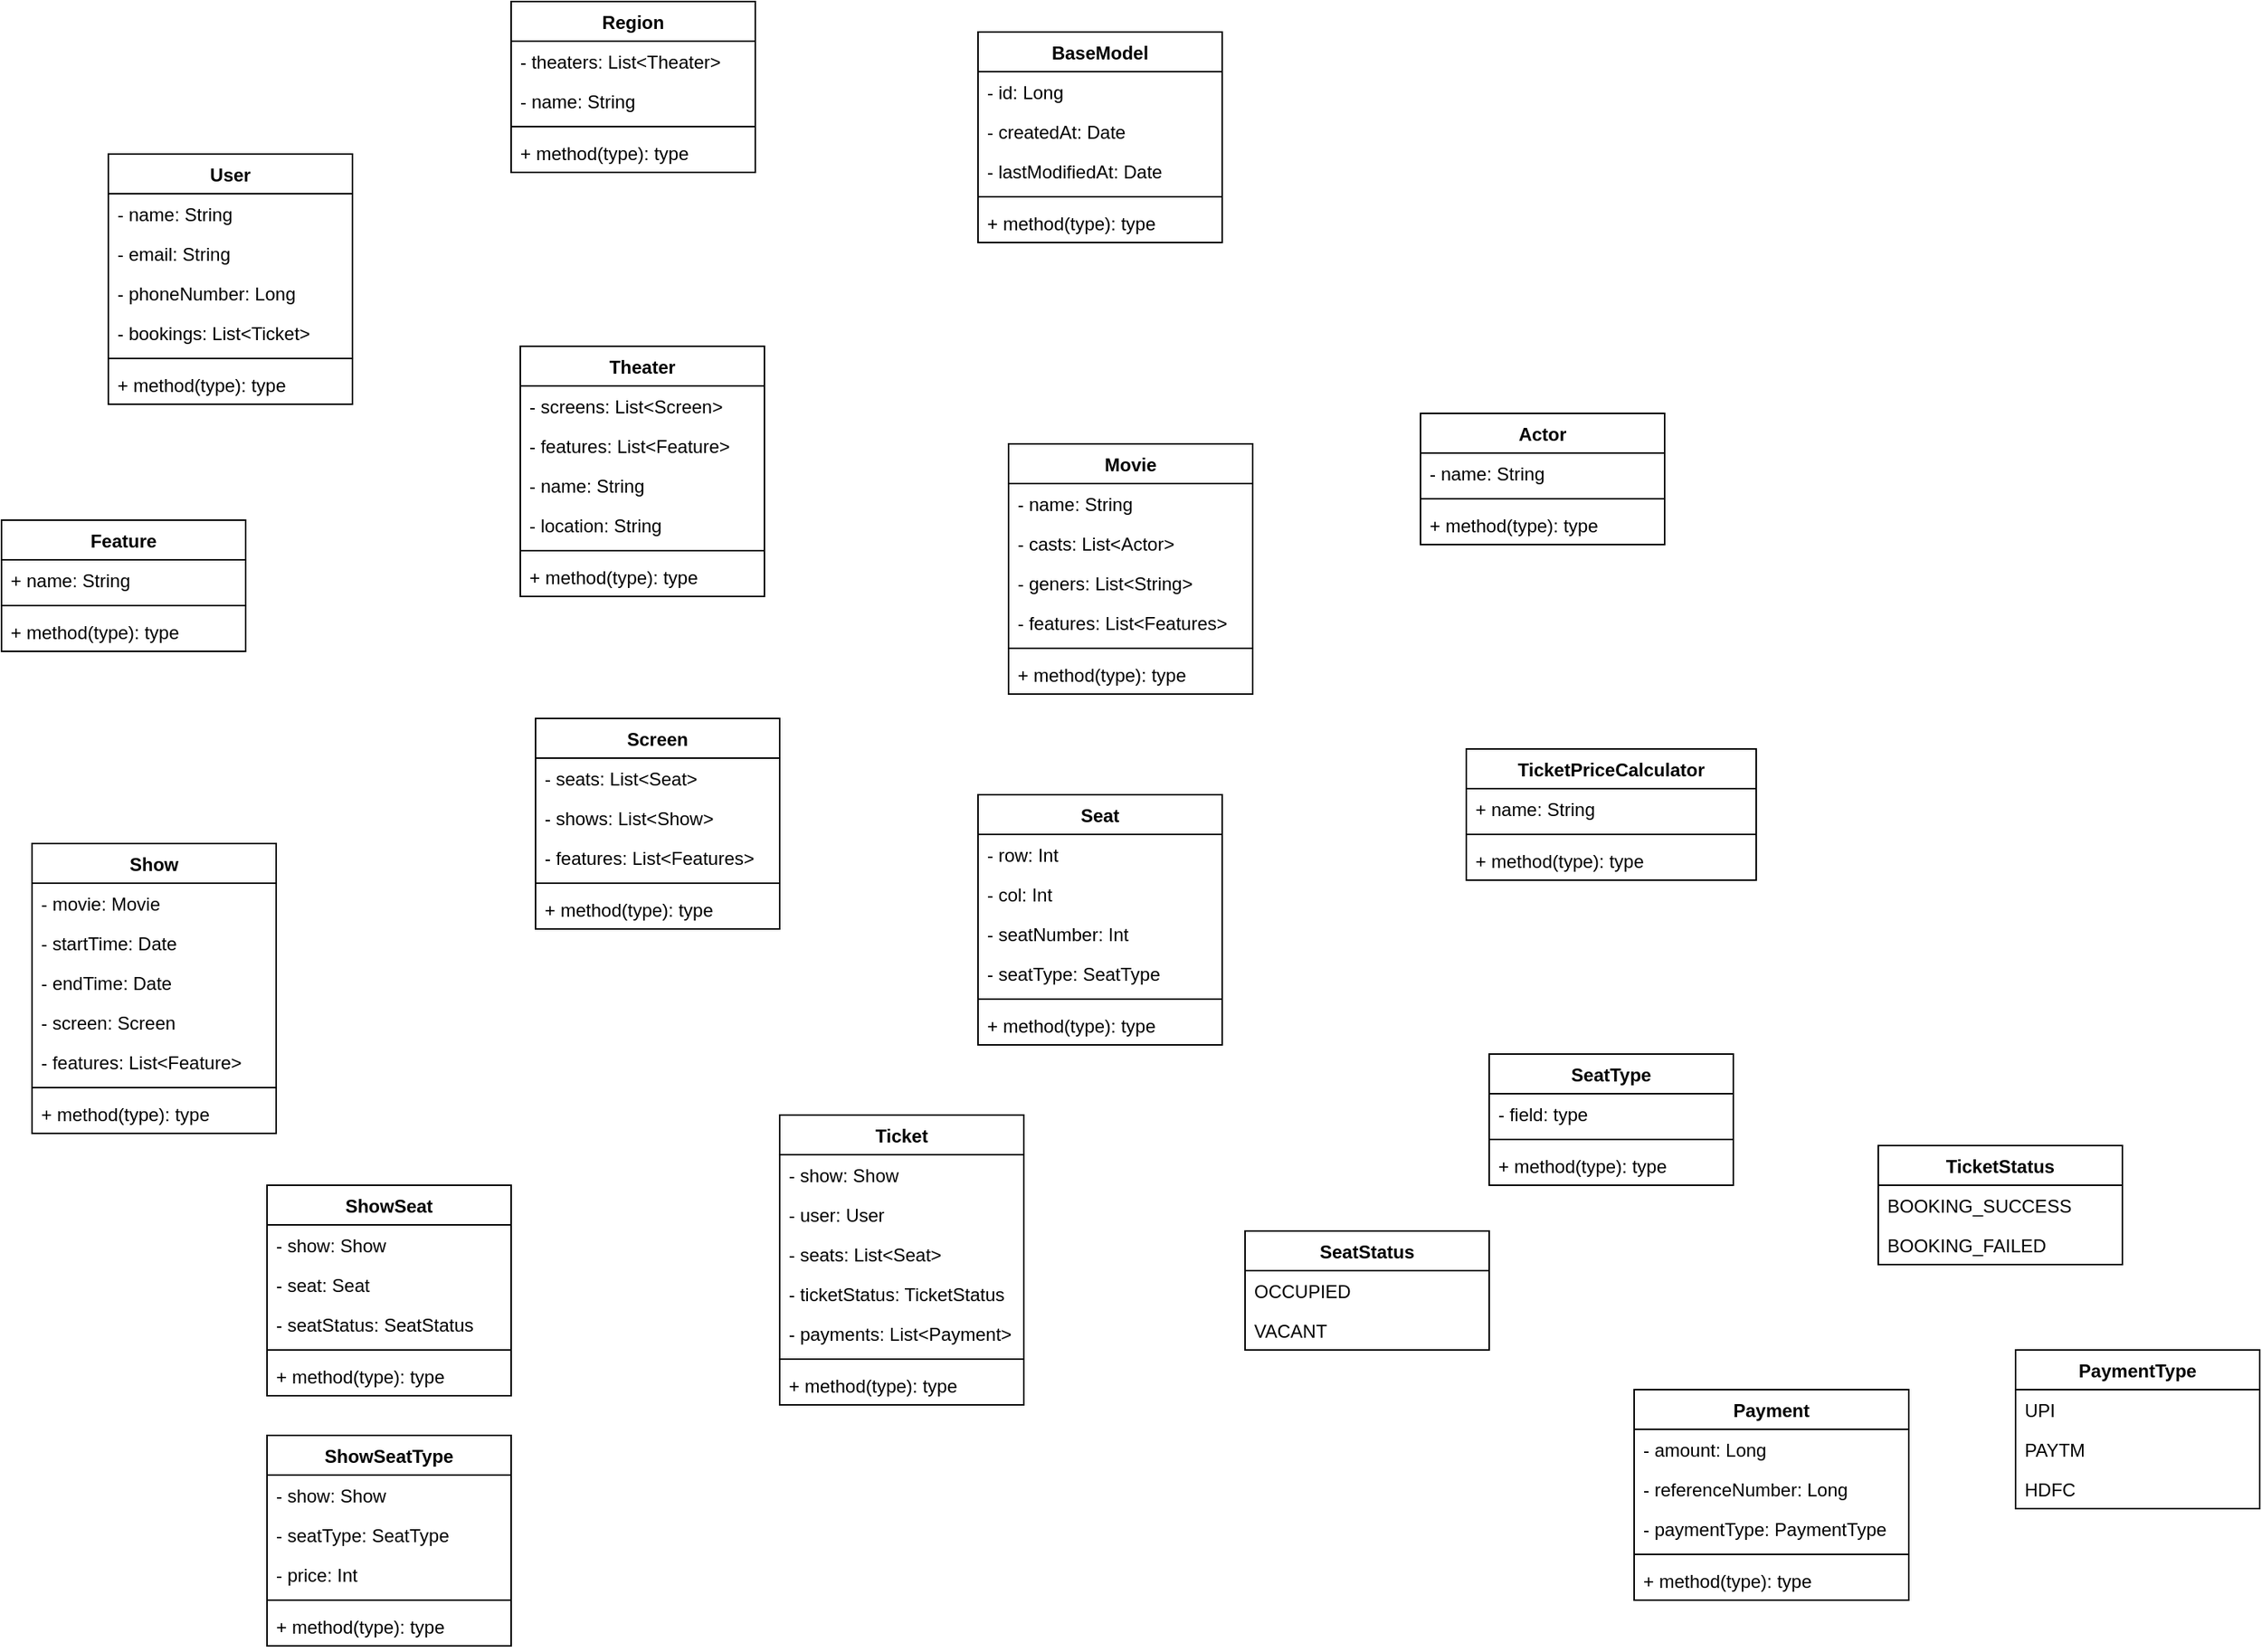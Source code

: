 <mxfile version="20.7.4" type="device"><diagram id="C5RBs43oDa-KdzZeNtuy" name="Page-1"><mxGraphModel dx="1317" dy="2241" grid="1" gridSize="10" guides="1" tooltips="1" connect="1" arrows="1" fold="1" page="1" pageScale="1" pageWidth="827" pageHeight="1169" math="0" shadow="0"><root><mxCell id="WIyWlLk6GJQsqaUBKTNV-0"/><mxCell id="WIyWlLk6GJQsqaUBKTNV-1" parent="WIyWlLk6GJQsqaUBKTNV-0"/><mxCell id="iZUOokQ4iu1EQeoOb_BQ-0" value="Theater" style="swimlane;fontStyle=1;align=center;verticalAlign=top;childLayout=stackLayout;horizontal=1;startSize=26;horizontalStack=0;resizeParent=1;resizeParentMax=0;resizeLast=0;collapsible=1;marginBottom=0;" parent="WIyWlLk6GJQsqaUBKTNV-1" vertex="1"><mxGeometry x="420" y="166" width="160" height="164" as="geometry"/></mxCell><mxCell id="iZUOokQ4iu1EQeoOb_BQ-1" value="- screens: List&lt;Screen&gt;" style="text;strokeColor=none;fillColor=none;align=left;verticalAlign=top;spacingLeft=4;spacingRight=4;overflow=hidden;rotatable=0;points=[[0,0.5],[1,0.5]];portConstraint=eastwest;" parent="iZUOokQ4iu1EQeoOb_BQ-0" vertex="1"><mxGeometry y="26" width="160" height="26" as="geometry"/></mxCell><mxCell id="iZUOokQ4iu1EQeoOb_BQ-28" value="- features: List&lt;Feature&gt;" style="text;strokeColor=none;fillColor=none;align=left;verticalAlign=top;spacingLeft=4;spacingRight=4;overflow=hidden;rotatable=0;points=[[0,0.5],[1,0.5]];portConstraint=eastwest;" parent="iZUOokQ4iu1EQeoOb_BQ-0" vertex="1"><mxGeometry y="52" width="160" height="26" as="geometry"/></mxCell><mxCell id="grQdKUThzkX3BW9ckGL4-9" value="- name: String" style="text;strokeColor=none;fillColor=none;align=left;verticalAlign=top;spacingLeft=4;spacingRight=4;overflow=hidden;rotatable=0;points=[[0,0.5],[1,0.5]];portConstraint=eastwest;" vertex="1" parent="iZUOokQ4iu1EQeoOb_BQ-0"><mxGeometry y="78" width="160" height="26" as="geometry"/></mxCell><mxCell id="grQdKUThzkX3BW9ckGL4-8" value="- location: String" style="text;strokeColor=none;fillColor=none;align=left;verticalAlign=top;spacingLeft=4;spacingRight=4;overflow=hidden;rotatable=0;points=[[0,0.5],[1,0.5]];portConstraint=eastwest;" vertex="1" parent="iZUOokQ4iu1EQeoOb_BQ-0"><mxGeometry y="104" width="160" height="26" as="geometry"/></mxCell><mxCell id="iZUOokQ4iu1EQeoOb_BQ-2" value="" style="line;strokeWidth=1;fillColor=none;align=left;verticalAlign=middle;spacingTop=-1;spacingLeft=3;spacingRight=3;rotatable=0;labelPosition=right;points=[];portConstraint=eastwest;strokeColor=inherit;" parent="iZUOokQ4iu1EQeoOb_BQ-0" vertex="1"><mxGeometry y="130" width="160" height="8" as="geometry"/></mxCell><mxCell id="iZUOokQ4iu1EQeoOb_BQ-3" value="+ method(type): type" style="text;strokeColor=none;fillColor=none;align=left;verticalAlign=top;spacingLeft=4;spacingRight=4;overflow=hidden;rotatable=0;points=[[0,0.5],[1,0.5]];portConstraint=eastwest;" parent="iZUOokQ4iu1EQeoOb_BQ-0" vertex="1"><mxGeometry y="138" width="160" height="26" as="geometry"/></mxCell><mxCell id="iZUOokQ4iu1EQeoOb_BQ-4" value="Show" style="swimlane;fontStyle=1;align=center;verticalAlign=top;childLayout=stackLayout;horizontal=1;startSize=26;horizontalStack=0;resizeParent=1;resizeParentMax=0;resizeLast=0;collapsible=1;marginBottom=0;" parent="WIyWlLk6GJQsqaUBKTNV-1" vertex="1"><mxGeometry x="100" y="492" width="160" height="190" as="geometry"/></mxCell><mxCell id="iZUOokQ4iu1EQeoOb_BQ-40" value="- movie: Movie" style="text;strokeColor=none;fillColor=none;align=left;verticalAlign=top;spacingLeft=4;spacingRight=4;overflow=hidden;rotatable=0;points=[[0,0.5],[1,0.5]];portConstraint=eastwest;" parent="iZUOokQ4iu1EQeoOb_BQ-4" vertex="1"><mxGeometry y="26" width="160" height="26" as="geometry"/></mxCell><mxCell id="iZUOokQ4iu1EQeoOb_BQ-41" value="- startTime: Date" style="text;strokeColor=none;fillColor=none;align=left;verticalAlign=top;spacingLeft=4;spacingRight=4;overflow=hidden;rotatable=0;points=[[0,0.5],[1,0.5]];portConstraint=eastwest;" parent="iZUOokQ4iu1EQeoOb_BQ-4" vertex="1"><mxGeometry y="52" width="160" height="26" as="geometry"/></mxCell><mxCell id="iZUOokQ4iu1EQeoOb_BQ-42" value="- endTime: Date" style="text;strokeColor=none;fillColor=none;align=left;verticalAlign=top;spacingLeft=4;spacingRight=4;overflow=hidden;rotatable=0;points=[[0,0.5],[1,0.5]];portConstraint=eastwest;" parent="iZUOokQ4iu1EQeoOb_BQ-4" vertex="1"><mxGeometry y="78" width="160" height="26" as="geometry"/></mxCell><mxCell id="grQdKUThzkX3BW9ckGL4-44" value="- screen: Screen" style="text;strokeColor=none;fillColor=none;align=left;verticalAlign=top;spacingLeft=4;spacingRight=4;overflow=hidden;rotatable=0;points=[[0,0.5],[1,0.5]];portConstraint=eastwest;" vertex="1" parent="iZUOokQ4iu1EQeoOb_BQ-4"><mxGeometry y="104" width="160" height="26" as="geometry"/></mxCell><mxCell id="grQdKUThzkX3BW9ckGL4-45" value="- features: List&lt;Feature&gt;" style="text;strokeColor=none;fillColor=none;align=left;verticalAlign=top;spacingLeft=4;spacingRight=4;overflow=hidden;rotatable=0;points=[[0,0.5],[1,0.5]];portConstraint=eastwest;" vertex="1" parent="iZUOokQ4iu1EQeoOb_BQ-4"><mxGeometry y="130" width="160" height="26" as="geometry"/></mxCell><mxCell id="iZUOokQ4iu1EQeoOb_BQ-6" value="" style="line;strokeWidth=1;fillColor=none;align=left;verticalAlign=middle;spacingTop=-1;spacingLeft=3;spacingRight=3;rotatable=0;labelPosition=right;points=[];portConstraint=eastwest;strokeColor=inherit;" parent="iZUOokQ4iu1EQeoOb_BQ-4" vertex="1"><mxGeometry y="156" width="160" height="8" as="geometry"/></mxCell><mxCell id="iZUOokQ4iu1EQeoOb_BQ-7" value="+ method(type): type" style="text;strokeColor=none;fillColor=none;align=left;verticalAlign=top;spacingLeft=4;spacingRight=4;overflow=hidden;rotatable=0;points=[[0,0.5],[1,0.5]];portConstraint=eastwest;" parent="iZUOokQ4iu1EQeoOb_BQ-4" vertex="1"><mxGeometry y="164" width="160" height="26" as="geometry"/></mxCell><mxCell id="iZUOokQ4iu1EQeoOb_BQ-8" value="Screen" style="swimlane;fontStyle=1;align=center;verticalAlign=top;childLayout=stackLayout;horizontal=1;startSize=26;horizontalStack=0;resizeParent=1;resizeParentMax=0;resizeLast=0;collapsible=1;marginBottom=0;" parent="WIyWlLk6GJQsqaUBKTNV-1" vertex="1"><mxGeometry x="430" y="410" width="160" height="138" as="geometry"/></mxCell><mxCell id="iZUOokQ4iu1EQeoOb_BQ-9" value="- seats: List&lt;Seat&gt;" style="text;strokeColor=none;fillColor=none;align=left;verticalAlign=top;spacingLeft=4;spacingRight=4;overflow=hidden;rotatable=0;points=[[0,0.5],[1,0.5]];portConstraint=eastwest;" parent="iZUOokQ4iu1EQeoOb_BQ-8" vertex="1"><mxGeometry y="26" width="160" height="26" as="geometry"/></mxCell><mxCell id="iZUOokQ4iu1EQeoOb_BQ-39" value="- shows: List&lt;Show&gt;" style="text;strokeColor=none;fillColor=none;align=left;verticalAlign=top;spacingLeft=4;spacingRight=4;overflow=hidden;rotatable=0;points=[[0,0.5],[1,0.5]];portConstraint=eastwest;" parent="iZUOokQ4iu1EQeoOb_BQ-8" vertex="1"><mxGeometry y="52" width="160" height="26" as="geometry"/></mxCell><mxCell id="grQdKUThzkX3BW9ckGL4-10" value="- features: List&lt;Features&gt;" style="text;strokeColor=none;fillColor=none;align=left;verticalAlign=top;spacingLeft=4;spacingRight=4;overflow=hidden;rotatable=0;points=[[0,0.5],[1,0.5]];portConstraint=eastwest;" vertex="1" parent="iZUOokQ4iu1EQeoOb_BQ-8"><mxGeometry y="78" width="160" height="26" as="geometry"/></mxCell><mxCell id="iZUOokQ4iu1EQeoOb_BQ-10" value="" style="line;strokeWidth=1;fillColor=none;align=left;verticalAlign=middle;spacingTop=-1;spacingLeft=3;spacingRight=3;rotatable=0;labelPosition=right;points=[];portConstraint=eastwest;strokeColor=inherit;" parent="iZUOokQ4iu1EQeoOb_BQ-8" vertex="1"><mxGeometry y="104" width="160" height="8" as="geometry"/></mxCell><mxCell id="iZUOokQ4iu1EQeoOb_BQ-11" value="+ method(type): type" style="text;strokeColor=none;fillColor=none;align=left;verticalAlign=top;spacingLeft=4;spacingRight=4;overflow=hidden;rotatable=0;points=[[0,0.5],[1,0.5]];portConstraint=eastwest;" parent="iZUOokQ4iu1EQeoOb_BQ-8" vertex="1"><mxGeometry y="112" width="160" height="26" as="geometry"/></mxCell><mxCell id="iZUOokQ4iu1EQeoOb_BQ-12" value="Movie" style="swimlane;fontStyle=1;align=center;verticalAlign=top;childLayout=stackLayout;horizontal=1;startSize=26;horizontalStack=0;resizeParent=1;resizeParentMax=0;resizeLast=0;collapsible=1;marginBottom=0;" parent="WIyWlLk6GJQsqaUBKTNV-1" vertex="1"><mxGeometry x="740" y="230" width="160" height="164" as="geometry"/></mxCell><mxCell id="iZUOokQ4iu1EQeoOb_BQ-13" value="- name: String" style="text;strokeColor=none;fillColor=none;align=left;verticalAlign=top;spacingLeft=4;spacingRight=4;overflow=hidden;rotatable=0;points=[[0,0.5],[1,0.5]];portConstraint=eastwest;" parent="iZUOokQ4iu1EQeoOb_BQ-12" vertex="1"><mxGeometry y="26" width="160" height="26" as="geometry"/></mxCell><mxCell id="iZUOokQ4iu1EQeoOb_BQ-53" value="- casts: List&lt;Actor&gt;" style="text;strokeColor=none;fillColor=none;align=left;verticalAlign=top;spacingLeft=4;spacingRight=4;overflow=hidden;rotatable=0;points=[[0,0.5],[1,0.5]];portConstraint=eastwest;" parent="iZUOokQ4iu1EQeoOb_BQ-12" vertex="1"><mxGeometry y="52" width="160" height="26" as="geometry"/></mxCell><mxCell id="iZUOokQ4iu1EQeoOb_BQ-48" value="- geners: List&lt;String&gt;" style="text;strokeColor=none;fillColor=none;align=left;verticalAlign=top;spacingLeft=4;spacingRight=4;overflow=hidden;rotatable=0;points=[[0,0.5],[1,0.5]];portConstraint=eastwest;" parent="iZUOokQ4iu1EQeoOb_BQ-12" vertex="1"><mxGeometry y="78" width="160" height="26" as="geometry"/></mxCell><mxCell id="grQdKUThzkX3BW9ckGL4-11" value="- features: List&lt;Features&gt;" style="text;strokeColor=none;fillColor=none;align=left;verticalAlign=top;spacingLeft=4;spacingRight=4;overflow=hidden;rotatable=0;points=[[0,0.5],[1,0.5]];portConstraint=eastwest;" vertex="1" parent="iZUOokQ4iu1EQeoOb_BQ-12"><mxGeometry y="104" width="160" height="26" as="geometry"/></mxCell><mxCell id="iZUOokQ4iu1EQeoOb_BQ-14" value="" style="line;strokeWidth=1;fillColor=none;align=left;verticalAlign=middle;spacingTop=-1;spacingLeft=3;spacingRight=3;rotatable=0;labelPosition=right;points=[];portConstraint=eastwest;strokeColor=inherit;" parent="iZUOokQ4iu1EQeoOb_BQ-12" vertex="1"><mxGeometry y="130" width="160" height="8" as="geometry"/></mxCell><mxCell id="iZUOokQ4iu1EQeoOb_BQ-15" value="+ method(type): type" style="text;strokeColor=none;fillColor=none;align=left;verticalAlign=top;spacingLeft=4;spacingRight=4;overflow=hidden;rotatable=0;points=[[0,0.5],[1,0.5]];portConstraint=eastwest;" parent="iZUOokQ4iu1EQeoOb_BQ-12" vertex="1"><mxGeometry y="138" width="160" height="26" as="geometry"/></mxCell><mxCell id="iZUOokQ4iu1EQeoOb_BQ-16" value="Seat" style="swimlane;fontStyle=1;align=center;verticalAlign=top;childLayout=stackLayout;horizontal=1;startSize=26;horizontalStack=0;resizeParent=1;resizeParentMax=0;resizeLast=0;collapsible=1;marginBottom=0;" parent="WIyWlLk6GJQsqaUBKTNV-1" vertex="1"><mxGeometry x="720" y="460" width="160" height="164" as="geometry"/></mxCell><mxCell id="grQdKUThzkX3BW9ckGL4-16" value="- row: Int" style="text;strokeColor=none;fillColor=none;align=left;verticalAlign=top;spacingLeft=4;spacingRight=4;overflow=hidden;rotatable=0;points=[[0,0.5],[1,0.5]];portConstraint=eastwest;" vertex="1" parent="iZUOokQ4iu1EQeoOb_BQ-16"><mxGeometry y="26" width="160" height="26" as="geometry"/></mxCell><mxCell id="grQdKUThzkX3BW9ckGL4-34" value="- col: Int" style="text;strokeColor=none;fillColor=none;align=left;verticalAlign=top;spacingLeft=4;spacingRight=4;overflow=hidden;rotatable=0;points=[[0,0.5],[1,0.5]];portConstraint=eastwest;" vertex="1" parent="iZUOokQ4iu1EQeoOb_BQ-16"><mxGeometry y="52" width="160" height="26" as="geometry"/></mxCell><mxCell id="grQdKUThzkX3BW9ckGL4-42" value="- seatNumber: Int" style="text;strokeColor=none;fillColor=none;align=left;verticalAlign=top;spacingLeft=4;spacingRight=4;overflow=hidden;rotatable=0;points=[[0,0.5],[1,0.5]];portConstraint=eastwest;" vertex="1" parent="iZUOokQ4iu1EQeoOb_BQ-16"><mxGeometry y="78" width="160" height="26" as="geometry"/></mxCell><mxCell id="iZUOokQ4iu1EQeoOb_BQ-17" value="- seatType: SeatType" style="text;strokeColor=none;fillColor=none;align=left;verticalAlign=top;spacingLeft=4;spacingRight=4;overflow=hidden;rotatable=0;points=[[0,0.5],[1,0.5]];portConstraint=eastwest;" parent="iZUOokQ4iu1EQeoOb_BQ-16" vertex="1"><mxGeometry y="104" width="160" height="26" as="geometry"/></mxCell><mxCell id="iZUOokQ4iu1EQeoOb_BQ-18" value="" style="line;strokeWidth=1;fillColor=none;align=left;verticalAlign=middle;spacingTop=-1;spacingLeft=3;spacingRight=3;rotatable=0;labelPosition=right;points=[];portConstraint=eastwest;strokeColor=inherit;" parent="iZUOokQ4iu1EQeoOb_BQ-16" vertex="1"><mxGeometry y="130" width="160" height="8" as="geometry"/></mxCell><mxCell id="iZUOokQ4iu1EQeoOb_BQ-19" value="+ method(type): type" style="text;strokeColor=none;fillColor=none;align=left;verticalAlign=top;spacingLeft=4;spacingRight=4;overflow=hidden;rotatable=0;points=[[0,0.5],[1,0.5]];portConstraint=eastwest;" parent="iZUOokQ4iu1EQeoOb_BQ-16" vertex="1"><mxGeometry y="138" width="160" height="26" as="geometry"/></mxCell><mxCell id="iZUOokQ4iu1EQeoOb_BQ-20" value="Ticket" style="swimlane;fontStyle=1;align=center;verticalAlign=top;childLayout=stackLayout;horizontal=1;startSize=26;horizontalStack=0;resizeParent=1;resizeParentMax=0;resizeLast=0;collapsible=1;marginBottom=0;" parent="WIyWlLk6GJQsqaUBKTNV-1" vertex="1"><mxGeometry x="590" y="670" width="160" height="190" as="geometry"/></mxCell><mxCell id="iZUOokQ4iu1EQeoOb_BQ-21" value="- show: Show" style="text;strokeColor=none;fillColor=none;align=left;verticalAlign=top;spacingLeft=4;spacingRight=4;overflow=hidden;rotatable=0;points=[[0,0.5],[1,0.5]];portConstraint=eastwest;" parent="iZUOokQ4iu1EQeoOb_BQ-20" vertex="1"><mxGeometry y="26" width="160" height="26" as="geometry"/></mxCell><mxCell id="grQdKUThzkX3BW9ckGL4-23" value="- user: User" style="text;strokeColor=none;fillColor=none;align=left;verticalAlign=top;spacingLeft=4;spacingRight=4;overflow=hidden;rotatable=0;points=[[0,0.5],[1,0.5]];portConstraint=eastwest;" vertex="1" parent="iZUOokQ4iu1EQeoOb_BQ-20"><mxGeometry y="52" width="160" height="26" as="geometry"/></mxCell><mxCell id="grQdKUThzkX3BW9ckGL4-24" value="- seats: List&lt;Seat&gt;" style="text;strokeColor=none;fillColor=none;align=left;verticalAlign=top;spacingLeft=4;spacingRight=4;overflow=hidden;rotatable=0;points=[[0,0.5],[1,0.5]];portConstraint=eastwest;" vertex="1" parent="iZUOokQ4iu1EQeoOb_BQ-20"><mxGeometry y="78" width="160" height="26" as="geometry"/></mxCell><mxCell id="grQdKUThzkX3BW9ckGL4-30" value="- ticketStatus: TicketStatus" style="text;strokeColor=none;fillColor=none;align=left;verticalAlign=top;spacingLeft=4;spacingRight=4;overflow=hidden;rotatable=0;points=[[0,0.5],[1,0.5]];portConstraint=eastwest;" vertex="1" parent="iZUOokQ4iu1EQeoOb_BQ-20"><mxGeometry y="104" width="160" height="26" as="geometry"/></mxCell><mxCell id="grQdKUThzkX3BW9ckGL4-41" value="- payments: List&lt;Payment&gt;" style="text;strokeColor=none;fillColor=none;align=left;verticalAlign=top;spacingLeft=4;spacingRight=4;overflow=hidden;rotatable=0;points=[[0,0.5],[1,0.5]];portConstraint=eastwest;" vertex="1" parent="iZUOokQ4iu1EQeoOb_BQ-20"><mxGeometry y="130" width="160" height="26" as="geometry"/></mxCell><mxCell id="iZUOokQ4iu1EQeoOb_BQ-22" value="" style="line;strokeWidth=1;fillColor=none;align=left;verticalAlign=middle;spacingTop=-1;spacingLeft=3;spacingRight=3;rotatable=0;labelPosition=right;points=[];portConstraint=eastwest;strokeColor=inherit;" parent="iZUOokQ4iu1EQeoOb_BQ-20" vertex="1"><mxGeometry y="156" width="160" height="8" as="geometry"/></mxCell><mxCell id="iZUOokQ4iu1EQeoOb_BQ-23" value="+ method(type): type" style="text;strokeColor=none;fillColor=none;align=left;verticalAlign=top;spacingLeft=4;spacingRight=4;overflow=hidden;rotatable=0;points=[[0,0.5],[1,0.5]];portConstraint=eastwest;" parent="iZUOokQ4iu1EQeoOb_BQ-20" vertex="1"><mxGeometry y="164" width="160" height="26" as="geometry"/></mxCell><mxCell id="iZUOokQ4iu1EQeoOb_BQ-24" value="Payment" style="swimlane;fontStyle=1;align=center;verticalAlign=top;childLayout=stackLayout;horizontal=1;startSize=26;horizontalStack=0;resizeParent=1;resizeParentMax=0;resizeLast=0;collapsible=1;marginBottom=0;" parent="WIyWlLk6GJQsqaUBKTNV-1" vertex="1"><mxGeometry x="1150" y="850" width="180" height="138" as="geometry"/></mxCell><mxCell id="grQdKUThzkX3BW9ckGL4-35" value="- amount: Long" style="text;strokeColor=none;fillColor=none;align=left;verticalAlign=top;spacingLeft=4;spacingRight=4;overflow=hidden;rotatable=0;points=[[0,0.5],[1,0.5]];portConstraint=eastwest;" vertex="1" parent="iZUOokQ4iu1EQeoOb_BQ-24"><mxGeometry y="26" width="180" height="26" as="geometry"/></mxCell><mxCell id="grQdKUThzkX3BW9ckGL4-36" value="- referenceNumber: Long" style="text;strokeColor=none;fillColor=none;align=left;verticalAlign=top;spacingLeft=4;spacingRight=4;overflow=hidden;rotatable=0;points=[[0,0.5],[1,0.5]];portConstraint=eastwest;" vertex="1" parent="iZUOokQ4iu1EQeoOb_BQ-24"><mxGeometry y="52" width="180" height="26" as="geometry"/></mxCell><mxCell id="iZUOokQ4iu1EQeoOb_BQ-25" value="- paymentType: PaymentType" style="text;strokeColor=none;fillColor=none;align=left;verticalAlign=top;spacingLeft=4;spacingRight=4;overflow=hidden;rotatable=0;points=[[0,0.5],[1,0.5]];portConstraint=eastwest;" parent="iZUOokQ4iu1EQeoOb_BQ-24" vertex="1"><mxGeometry y="78" width="180" height="26" as="geometry"/></mxCell><mxCell id="iZUOokQ4iu1EQeoOb_BQ-26" value="" style="line;strokeWidth=1;fillColor=none;align=left;verticalAlign=middle;spacingTop=-1;spacingLeft=3;spacingRight=3;rotatable=0;labelPosition=right;points=[];portConstraint=eastwest;strokeColor=inherit;" parent="iZUOokQ4iu1EQeoOb_BQ-24" vertex="1"><mxGeometry y="104" width="180" height="8" as="geometry"/></mxCell><mxCell id="iZUOokQ4iu1EQeoOb_BQ-27" value="+ method(type): type" style="text;strokeColor=none;fillColor=none;align=left;verticalAlign=top;spacingLeft=4;spacingRight=4;overflow=hidden;rotatable=0;points=[[0,0.5],[1,0.5]];portConstraint=eastwest;" parent="iZUOokQ4iu1EQeoOb_BQ-24" vertex="1"><mxGeometry y="112" width="180" height="26" as="geometry"/></mxCell><mxCell id="iZUOokQ4iu1EQeoOb_BQ-30" value="Region" style="swimlane;fontStyle=1;align=center;verticalAlign=top;childLayout=stackLayout;horizontal=1;startSize=26;horizontalStack=0;resizeParent=1;resizeParentMax=0;resizeLast=0;collapsible=1;marginBottom=0;" parent="WIyWlLk6GJQsqaUBKTNV-1" vertex="1"><mxGeometry x="414" y="-60" width="160" height="112" as="geometry"/></mxCell><mxCell id="iZUOokQ4iu1EQeoOb_BQ-31" value="- theaters: List&lt;Theater&gt;" style="text;strokeColor=none;fillColor=none;align=left;verticalAlign=top;spacingLeft=4;spacingRight=4;overflow=hidden;rotatable=0;points=[[0,0.5],[1,0.5]];portConstraint=eastwest;" parent="iZUOokQ4iu1EQeoOb_BQ-30" vertex="1"><mxGeometry y="26" width="160" height="26" as="geometry"/></mxCell><mxCell id="iZUOokQ4iu1EQeoOb_BQ-32" value="- name: String" style="text;strokeColor=none;fillColor=none;align=left;verticalAlign=top;spacingLeft=4;spacingRight=4;overflow=hidden;rotatable=0;points=[[0,0.5],[1,0.5]];portConstraint=eastwest;" parent="iZUOokQ4iu1EQeoOb_BQ-30" vertex="1"><mxGeometry y="52" width="160" height="26" as="geometry"/></mxCell><mxCell id="iZUOokQ4iu1EQeoOb_BQ-33" value="" style="line;strokeWidth=1;fillColor=none;align=left;verticalAlign=middle;spacingTop=-1;spacingLeft=3;spacingRight=3;rotatable=0;labelPosition=right;points=[];portConstraint=eastwest;strokeColor=inherit;" parent="iZUOokQ4iu1EQeoOb_BQ-30" vertex="1"><mxGeometry y="78" width="160" height="8" as="geometry"/></mxCell><mxCell id="iZUOokQ4iu1EQeoOb_BQ-34" value="+ method(type): type" style="text;strokeColor=none;fillColor=none;align=left;verticalAlign=top;spacingLeft=4;spacingRight=4;overflow=hidden;rotatable=0;points=[[0,0.5],[1,0.5]];portConstraint=eastwest;" parent="iZUOokQ4iu1EQeoOb_BQ-30" vertex="1"><mxGeometry y="86" width="160" height="26" as="geometry"/></mxCell><mxCell id="iZUOokQ4iu1EQeoOb_BQ-35" value="TicketPriceCalculator" style="swimlane;fontStyle=1;align=center;verticalAlign=top;childLayout=stackLayout;horizontal=1;startSize=26;horizontalStack=0;resizeParent=1;resizeParentMax=0;resizeLast=0;collapsible=1;marginBottom=0;" parent="WIyWlLk6GJQsqaUBKTNV-1" vertex="1"><mxGeometry x="1040" y="430" width="190" height="86" as="geometry"/></mxCell><mxCell id="iZUOokQ4iu1EQeoOb_BQ-36" value="+ name: String" style="text;strokeColor=none;fillColor=none;align=left;verticalAlign=top;spacingLeft=4;spacingRight=4;overflow=hidden;rotatable=0;points=[[0,0.5],[1,0.5]];portConstraint=eastwest;" parent="iZUOokQ4iu1EQeoOb_BQ-35" vertex="1"><mxGeometry y="26" width="190" height="26" as="geometry"/></mxCell><mxCell id="iZUOokQ4iu1EQeoOb_BQ-37" value="" style="line;strokeWidth=1;fillColor=none;align=left;verticalAlign=middle;spacingTop=-1;spacingLeft=3;spacingRight=3;rotatable=0;labelPosition=right;points=[];portConstraint=eastwest;strokeColor=inherit;" parent="iZUOokQ4iu1EQeoOb_BQ-35" vertex="1"><mxGeometry y="52" width="190" height="8" as="geometry"/></mxCell><mxCell id="iZUOokQ4iu1EQeoOb_BQ-38" value="+ method(type): type" style="text;strokeColor=none;fillColor=none;align=left;verticalAlign=top;spacingLeft=4;spacingRight=4;overflow=hidden;rotatable=0;points=[[0,0.5],[1,0.5]];portConstraint=eastwest;" parent="iZUOokQ4iu1EQeoOb_BQ-35" vertex="1"><mxGeometry y="60" width="190" height="26" as="geometry"/></mxCell><mxCell id="iZUOokQ4iu1EQeoOb_BQ-43" value="User" style="swimlane;fontStyle=1;align=center;verticalAlign=top;childLayout=stackLayout;horizontal=1;startSize=26;horizontalStack=0;resizeParent=1;resizeParentMax=0;resizeLast=0;collapsible=1;marginBottom=0;" parent="WIyWlLk6GJQsqaUBKTNV-1" vertex="1"><mxGeometry x="150" y="40" width="160" height="164" as="geometry"/></mxCell><mxCell id="iZUOokQ4iu1EQeoOb_BQ-45" value="- name: String" style="text;strokeColor=none;fillColor=none;align=left;verticalAlign=top;spacingLeft=4;spacingRight=4;overflow=hidden;rotatable=0;points=[[0,0.5],[1,0.5]];portConstraint=eastwest;" parent="iZUOokQ4iu1EQeoOb_BQ-43" vertex="1"><mxGeometry y="26" width="160" height="26" as="geometry"/></mxCell><mxCell id="grQdKUThzkX3BW9ckGL4-6" value="- email: String" style="text;strokeColor=none;fillColor=none;align=left;verticalAlign=top;spacingLeft=4;spacingRight=4;overflow=hidden;rotatable=0;points=[[0,0.5],[1,0.5]];portConstraint=eastwest;" vertex="1" parent="iZUOokQ4iu1EQeoOb_BQ-43"><mxGeometry y="52" width="160" height="26" as="geometry"/></mxCell><mxCell id="grQdKUThzkX3BW9ckGL4-43" value="- phoneNumber: Long" style="text;strokeColor=none;fillColor=none;align=left;verticalAlign=top;spacingLeft=4;spacingRight=4;overflow=hidden;rotatable=0;points=[[0,0.5],[1,0.5]];portConstraint=eastwest;" vertex="1" parent="iZUOokQ4iu1EQeoOb_BQ-43"><mxGeometry y="78" width="160" height="26" as="geometry"/></mxCell><mxCell id="grQdKUThzkX3BW9ckGL4-7" value="- bookings: List&lt;Ticket&gt;" style="text;strokeColor=none;fillColor=none;align=left;verticalAlign=top;spacingLeft=4;spacingRight=4;overflow=hidden;rotatable=0;points=[[0,0.5],[1,0.5]];portConstraint=eastwest;" vertex="1" parent="iZUOokQ4iu1EQeoOb_BQ-43"><mxGeometry y="104" width="160" height="26" as="geometry"/></mxCell><mxCell id="iZUOokQ4iu1EQeoOb_BQ-46" value="" style="line;strokeWidth=1;fillColor=none;align=left;verticalAlign=middle;spacingTop=-1;spacingLeft=3;spacingRight=3;rotatable=0;labelPosition=right;points=[];portConstraint=eastwest;strokeColor=inherit;" parent="iZUOokQ4iu1EQeoOb_BQ-43" vertex="1"><mxGeometry y="130" width="160" height="8" as="geometry"/></mxCell><mxCell id="iZUOokQ4iu1EQeoOb_BQ-47" value="+ method(type): type" style="text;strokeColor=none;fillColor=none;align=left;verticalAlign=top;spacingLeft=4;spacingRight=4;overflow=hidden;rotatable=0;points=[[0,0.5],[1,0.5]];portConstraint=eastwest;" parent="iZUOokQ4iu1EQeoOb_BQ-43" vertex="1"><mxGeometry y="138" width="160" height="26" as="geometry"/></mxCell><mxCell id="iZUOokQ4iu1EQeoOb_BQ-49" value="Actor" style="swimlane;fontStyle=1;align=center;verticalAlign=top;childLayout=stackLayout;horizontal=1;startSize=26;horizontalStack=0;resizeParent=1;resizeParentMax=0;resizeLast=0;collapsible=1;marginBottom=0;" parent="WIyWlLk6GJQsqaUBKTNV-1" vertex="1"><mxGeometry x="1010" y="210" width="160" height="86" as="geometry"/></mxCell><mxCell id="iZUOokQ4iu1EQeoOb_BQ-50" value="- name: String" style="text;strokeColor=none;fillColor=none;align=left;verticalAlign=top;spacingLeft=4;spacingRight=4;overflow=hidden;rotatable=0;points=[[0,0.5],[1,0.5]];portConstraint=eastwest;" parent="iZUOokQ4iu1EQeoOb_BQ-49" vertex="1"><mxGeometry y="26" width="160" height="26" as="geometry"/></mxCell><mxCell id="iZUOokQ4iu1EQeoOb_BQ-51" value="" style="line;strokeWidth=1;fillColor=none;align=left;verticalAlign=middle;spacingTop=-1;spacingLeft=3;spacingRight=3;rotatable=0;labelPosition=right;points=[];portConstraint=eastwest;strokeColor=inherit;" parent="iZUOokQ4iu1EQeoOb_BQ-49" vertex="1"><mxGeometry y="52" width="160" height="8" as="geometry"/></mxCell><mxCell id="iZUOokQ4iu1EQeoOb_BQ-52" value="+ method(type): type" style="text;strokeColor=none;fillColor=none;align=left;verticalAlign=top;spacingLeft=4;spacingRight=4;overflow=hidden;rotatable=0;points=[[0,0.5],[1,0.5]];portConstraint=eastwest;" parent="iZUOokQ4iu1EQeoOb_BQ-49" vertex="1"><mxGeometry y="60" width="160" height="26" as="geometry"/></mxCell><mxCell id="iZUOokQ4iu1EQeoOb_BQ-54" value="Feature" style="swimlane;fontStyle=1;align=center;verticalAlign=top;childLayout=stackLayout;horizontal=1;startSize=26;horizontalStack=0;resizeParent=1;resizeParentMax=0;resizeLast=0;collapsible=1;marginBottom=0;" parent="WIyWlLk6GJQsqaUBKTNV-1" vertex="1"><mxGeometry x="80" y="280" width="160" height="86" as="geometry"/></mxCell><mxCell id="iZUOokQ4iu1EQeoOb_BQ-55" value="+ name: String" style="text;strokeColor=none;fillColor=none;align=left;verticalAlign=top;spacingLeft=4;spacingRight=4;overflow=hidden;rotatable=0;points=[[0,0.5],[1,0.5]];portConstraint=eastwest;" parent="iZUOokQ4iu1EQeoOb_BQ-54" vertex="1"><mxGeometry y="26" width="160" height="26" as="geometry"/></mxCell><mxCell id="iZUOokQ4iu1EQeoOb_BQ-56" value="" style="line;strokeWidth=1;fillColor=none;align=left;verticalAlign=middle;spacingTop=-1;spacingLeft=3;spacingRight=3;rotatable=0;labelPosition=right;points=[];portConstraint=eastwest;strokeColor=inherit;" parent="iZUOokQ4iu1EQeoOb_BQ-54" vertex="1"><mxGeometry y="52" width="160" height="8" as="geometry"/></mxCell><mxCell id="iZUOokQ4iu1EQeoOb_BQ-57" value="+ method(type): type" style="text;strokeColor=none;fillColor=none;align=left;verticalAlign=top;spacingLeft=4;spacingRight=4;overflow=hidden;rotatable=0;points=[[0,0.5],[1,0.5]];portConstraint=eastwest;" parent="iZUOokQ4iu1EQeoOb_BQ-54" vertex="1"><mxGeometry y="60" width="160" height="26" as="geometry"/></mxCell><mxCell id="grQdKUThzkX3BW9ckGL4-0" value="BaseModel" style="swimlane;fontStyle=1;align=center;verticalAlign=top;childLayout=stackLayout;horizontal=1;startSize=26;horizontalStack=0;resizeParent=1;resizeParentMax=0;resizeLast=0;collapsible=1;marginBottom=0;" vertex="1" parent="WIyWlLk6GJQsqaUBKTNV-1"><mxGeometry x="720" y="-40" width="160" height="138" as="geometry"/></mxCell><mxCell id="grQdKUThzkX3BW9ckGL4-1" value="- id: Long" style="text;strokeColor=none;fillColor=none;align=left;verticalAlign=top;spacingLeft=4;spacingRight=4;overflow=hidden;rotatable=0;points=[[0,0.5],[1,0.5]];portConstraint=eastwest;" vertex="1" parent="grQdKUThzkX3BW9ckGL4-0"><mxGeometry y="26" width="160" height="26" as="geometry"/></mxCell><mxCell id="grQdKUThzkX3BW9ckGL4-4" value="- createdAt: Date" style="text;strokeColor=none;fillColor=none;align=left;verticalAlign=top;spacingLeft=4;spacingRight=4;overflow=hidden;rotatable=0;points=[[0,0.5],[1,0.5]];portConstraint=eastwest;" vertex="1" parent="grQdKUThzkX3BW9ckGL4-0"><mxGeometry y="52" width="160" height="26" as="geometry"/></mxCell><mxCell id="grQdKUThzkX3BW9ckGL4-5" value="- lastModifiedAt: Date" style="text;strokeColor=none;fillColor=none;align=left;verticalAlign=top;spacingLeft=4;spacingRight=4;overflow=hidden;rotatable=0;points=[[0,0.5],[1,0.5]];portConstraint=eastwest;" vertex="1" parent="grQdKUThzkX3BW9ckGL4-0"><mxGeometry y="78" width="160" height="26" as="geometry"/></mxCell><mxCell id="grQdKUThzkX3BW9ckGL4-2" value="" style="line;strokeWidth=1;fillColor=none;align=left;verticalAlign=middle;spacingTop=-1;spacingLeft=3;spacingRight=3;rotatable=0;labelPosition=right;points=[];portConstraint=eastwest;strokeColor=inherit;" vertex="1" parent="grQdKUThzkX3BW9ckGL4-0"><mxGeometry y="104" width="160" height="8" as="geometry"/></mxCell><mxCell id="grQdKUThzkX3BW9ckGL4-3" value="+ method(type): type" style="text;strokeColor=none;fillColor=none;align=left;verticalAlign=top;spacingLeft=4;spacingRight=4;overflow=hidden;rotatable=0;points=[[0,0.5],[1,0.5]];portConstraint=eastwest;" vertex="1" parent="grQdKUThzkX3BW9ckGL4-0"><mxGeometry y="112" width="160" height="26" as="geometry"/></mxCell><mxCell id="grQdKUThzkX3BW9ckGL4-12" value="SeatType" style="swimlane;fontStyle=1;align=center;verticalAlign=top;childLayout=stackLayout;horizontal=1;startSize=26;horizontalStack=0;resizeParent=1;resizeParentMax=0;resizeLast=0;collapsible=1;marginBottom=0;" vertex="1" parent="WIyWlLk6GJQsqaUBKTNV-1"><mxGeometry x="1055" y="630" width="160" height="86" as="geometry"/></mxCell><mxCell id="grQdKUThzkX3BW9ckGL4-13" value="- field: type" style="text;strokeColor=none;fillColor=none;align=left;verticalAlign=top;spacingLeft=4;spacingRight=4;overflow=hidden;rotatable=0;points=[[0,0.5],[1,0.5]];portConstraint=eastwest;" vertex="1" parent="grQdKUThzkX3BW9ckGL4-12"><mxGeometry y="26" width="160" height="26" as="geometry"/></mxCell><mxCell id="grQdKUThzkX3BW9ckGL4-14" value="" style="line;strokeWidth=1;fillColor=none;align=left;verticalAlign=middle;spacingTop=-1;spacingLeft=3;spacingRight=3;rotatable=0;labelPosition=right;points=[];portConstraint=eastwest;strokeColor=inherit;" vertex="1" parent="grQdKUThzkX3BW9ckGL4-12"><mxGeometry y="52" width="160" height="8" as="geometry"/></mxCell><mxCell id="grQdKUThzkX3BW9ckGL4-15" value="+ method(type): type" style="text;strokeColor=none;fillColor=none;align=left;verticalAlign=top;spacingLeft=4;spacingRight=4;overflow=hidden;rotatable=0;points=[[0,0.5],[1,0.5]];portConstraint=eastwest;" vertex="1" parent="grQdKUThzkX3BW9ckGL4-12"><mxGeometry y="60" width="160" height="26" as="geometry"/></mxCell><mxCell id="grQdKUThzkX3BW9ckGL4-17" value="ShowSeat" style="swimlane;fontStyle=1;align=center;verticalAlign=top;childLayout=stackLayout;horizontal=1;startSize=26;horizontalStack=0;resizeParent=1;resizeParentMax=0;resizeLast=0;collapsible=1;marginBottom=0;" vertex="1" parent="WIyWlLk6GJQsqaUBKTNV-1"><mxGeometry x="254" y="716" width="160" height="138" as="geometry"/></mxCell><mxCell id="grQdKUThzkX3BW9ckGL4-18" value="- show: Show" style="text;strokeColor=none;fillColor=none;align=left;verticalAlign=top;spacingLeft=4;spacingRight=4;overflow=hidden;rotatable=0;points=[[0,0.5],[1,0.5]];portConstraint=eastwest;" vertex="1" parent="grQdKUThzkX3BW9ckGL4-17"><mxGeometry y="26" width="160" height="26" as="geometry"/></mxCell><mxCell id="grQdKUThzkX3BW9ckGL4-19" value="- seat: Seat" style="text;strokeColor=none;fillColor=none;align=left;verticalAlign=top;spacingLeft=4;spacingRight=4;overflow=hidden;rotatable=0;points=[[0,0.5],[1,0.5]];portConstraint=eastwest;" vertex="1" parent="grQdKUThzkX3BW9ckGL4-17"><mxGeometry y="52" width="160" height="26" as="geometry"/></mxCell><mxCell id="grQdKUThzkX3BW9ckGL4-20" value="- seatStatus: SeatStatus" style="text;strokeColor=none;fillColor=none;align=left;verticalAlign=top;spacingLeft=4;spacingRight=4;overflow=hidden;rotatable=0;points=[[0,0.5],[1,0.5]];portConstraint=eastwest;" vertex="1" parent="grQdKUThzkX3BW9ckGL4-17"><mxGeometry y="78" width="160" height="26" as="geometry"/></mxCell><mxCell id="grQdKUThzkX3BW9ckGL4-21" value="" style="line;strokeWidth=1;fillColor=none;align=left;verticalAlign=middle;spacingTop=-1;spacingLeft=3;spacingRight=3;rotatable=0;labelPosition=right;points=[];portConstraint=eastwest;strokeColor=inherit;" vertex="1" parent="grQdKUThzkX3BW9ckGL4-17"><mxGeometry y="104" width="160" height="8" as="geometry"/></mxCell><mxCell id="grQdKUThzkX3BW9ckGL4-22" value="+ method(type): type" style="text;strokeColor=none;fillColor=none;align=left;verticalAlign=top;spacingLeft=4;spacingRight=4;overflow=hidden;rotatable=0;points=[[0,0.5],[1,0.5]];portConstraint=eastwest;" vertex="1" parent="grQdKUThzkX3BW9ckGL4-17"><mxGeometry y="112" width="160" height="26" as="geometry"/></mxCell><mxCell id="grQdKUThzkX3BW9ckGL4-25" value="SeatStatus" style="swimlane;fontStyle=1;align=center;verticalAlign=top;childLayout=stackLayout;horizontal=1;startSize=26;horizontalStack=0;resizeParent=1;resizeParentMax=0;resizeLast=0;collapsible=1;marginBottom=0;" vertex="1" parent="WIyWlLk6GJQsqaUBKTNV-1"><mxGeometry x="895" y="746" width="160" height="78" as="geometry"/></mxCell><mxCell id="grQdKUThzkX3BW9ckGL4-26" value="OCCUPIED" style="text;strokeColor=none;fillColor=none;align=left;verticalAlign=top;spacingLeft=4;spacingRight=4;overflow=hidden;rotatable=0;points=[[0,0.5],[1,0.5]];portConstraint=eastwest;" vertex="1" parent="grQdKUThzkX3BW9ckGL4-25"><mxGeometry y="26" width="160" height="26" as="geometry"/></mxCell><mxCell id="grQdKUThzkX3BW9ckGL4-29" value="VACANT" style="text;strokeColor=none;fillColor=none;align=left;verticalAlign=top;spacingLeft=4;spacingRight=4;overflow=hidden;rotatable=0;points=[[0,0.5],[1,0.5]];portConstraint=eastwest;" vertex="1" parent="grQdKUThzkX3BW9ckGL4-25"><mxGeometry y="52" width="160" height="26" as="geometry"/></mxCell><mxCell id="grQdKUThzkX3BW9ckGL4-31" value="TicketStatus" style="swimlane;fontStyle=1;align=center;verticalAlign=top;childLayout=stackLayout;horizontal=1;startSize=26;horizontalStack=0;resizeParent=1;resizeParentMax=0;resizeLast=0;collapsible=1;marginBottom=0;" vertex="1" parent="WIyWlLk6GJQsqaUBKTNV-1"><mxGeometry x="1310" y="690" width="160" height="78" as="geometry"/></mxCell><mxCell id="grQdKUThzkX3BW9ckGL4-32" value="BOOKING_SUCCESS" style="text;strokeColor=none;fillColor=none;align=left;verticalAlign=top;spacingLeft=4;spacingRight=4;overflow=hidden;rotatable=0;points=[[0,0.5],[1,0.5]];portConstraint=eastwest;" vertex="1" parent="grQdKUThzkX3BW9ckGL4-31"><mxGeometry y="26" width="160" height="26" as="geometry"/></mxCell><mxCell id="grQdKUThzkX3BW9ckGL4-33" value="BOOKING_FAILED" style="text;strokeColor=none;fillColor=none;align=left;verticalAlign=top;spacingLeft=4;spacingRight=4;overflow=hidden;rotatable=0;points=[[0,0.5],[1,0.5]];portConstraint=eastwest;" vertex="1" parent="grQdKUThzkX3BW9ckGL4-31"><mxGeometry y="52" width="160" height="26" as="geometry"/></mxCell><mxCell id="grQdKUThzkX3BW9ckGL4-37" value="PaymentType" style="swimlane;fontStyle=1;align=center;verticalAlign=top;childLayout=stackLayout;horizontal=1;startSize=26;horizontalStack=0;resizeParent=1;resizeParentMax=0;resizeLast=0;collapsible=1;marginBottom=0;" vertex="1" parent="WIyWlLk6GJQsqaUBKTNV-1"><mxGeometry x="1400" y="824" width="160" height="104" as="geometry"/></mxCell><mxCell id="grQdKUThzkX3BW9ckGL4-38" value="UPI" style="text;strokeColor=none;fillColor=none;align=left;verticalAlign=top;spacingLeft=4;spacingRight=4;overflow=hidden;rotatable=0;points=[[0,0.5],[1,0.5]];portConstraint=eastwest;" vertex="1" parent="grQdKUThzkX3BW9ckGL4-37"><mxGeometry y="26" width="160" height="26" as="geometry"/></mxCell><mxCell id="grQdKUThzkX3BW9ckGL4-39" value="PAYTM" style="text;strokeColor=none;fillColor=none;align=left;verticalAlign=top;spacingLeft=4;spacingRight=4;overflow=hidden;rotatable=0;points=[[0,0.5],[1,0.5]];portConstraint=eastwest;" vertex="1" parent="grQdKUThzkX3BW9ckGL4-37"><mxGeometry y="52" width="160" height="26" as="geometry"/></mxCell><mxCell id="grQdKUThzkX3BW9ckGL4-40" value="HDFC" style="text;strokeColor=none;fillColor=none;align=left;verticalAlign=top;spacingLeft=4;spacingRight=4;overflow=hidden;rotatable=0;points=[[0,0.5],[1,0.5]];portConstraint=eastwest;" vertex="1" parent="grQdKUThzkX3BW9ckGL4-37"><mxGeometry y="78" width="160" height="26" as="geometry"/></mxCell><mxCell id="grQdKUThzkX3BW9ckGL4-46" value="ShowSeatType" style="swimlane;fontStyle=1;align=center;verticalAlign=top;childLayout=stackLayout;horizontal=1;startSize=26;horizontalStack=0;resizeParent=1;resizeParentMax=0;resizeLast=0;collapsible=1;marginBottom=0;" vertex="1" parent="WIyWlLk6GJQsqaUBKTNV-1"><mxGeometry x="254" y="880" width="160" height="138" as="geometry"/></mxCell><mxCell id="grQdKUThzkX3BW9ckGL4-47" value="- show: Show" style="text;strokeColor=none;fillColor=none;align=left;verticalAlign=top;spacingLeft=4;spacingRight=4;overflow=hidden;rotatable=0;points=[[0,0.5],[1,0.5]];portConstraint=eastwest;" vertex="1" parent="grQdKUThzkX3BW9ckGL4-46"><mxGeometry y="26" width="160" height="26" as="geometry"/></mxCell><mxCell id="grQdKUThzkX3BW9ckGL4-52" value="- seatType: SeatType" style="text;strokeColor=none;fillColor=none;align=left;verticalAlign=top;spacingLeft=4;spacingRight=4;overflow=hidden;rotatable=0;points=[[0,0.5],[1,0.5]];portConstraint=eastwest;" vertex="1" parent="grQdKUThzkX3BW9ckGL4-46"><mxGeometry y="52" width="160" height="26" as="geometry"/></mxCell><mxCell id="grQdKUThzkX3BW9ckGL4-49" value="- price: Int" style="text;strokeColor=none;fillColor=none;align=left;verticalAlign=top;spacingLeft=4;spacingRight=4;overflow=hidden;rotatable=0;points=[[0,0.5],[1,0.5]];portConstraint=eastwest;" vertex="1" parent="grQdKUThzkX3BW9ckGL4-46"><mxGeometry y="78" width="160" height="26" as="geometry"/></mxCell><mxCell id="grQdKUThzkX3BW9ckGL4-50" value="" style="line;strokeWidth=1;fillColor=none;align=left;verticalAlign=middle;spacingTop=-1;spacingLeft=3;spacingRight=3;rotatable=0;labelPosition=right;points=[];portConstraint=eastwest;strokeColor=inherit;" vertex="1" parent="grQdKUThzkX3BW9ckGL4-46"><mxGeometry y="104" width="160" height="8" as="geometry"/></mxCell><mxCell id="grQdKUThzkX3BW9ckGL4-51" value="+ method(type): type" style="text;strokeColor=none;fillColor=none;align=left;verticalAlign=top;spacingLeft=4;spacingRight=4;overflow=hidden;rotatable=0;points=[[0,0.5],[1,0.5]];portConstraint=eastwest;" vertex="1" parent="grQdKUThzkX3BW9ckGL4-46"><mxGeometry y="112" width="160" height="26" as="geometry"/></mxCell></root></mxGraphModel></diagram></mxfile>